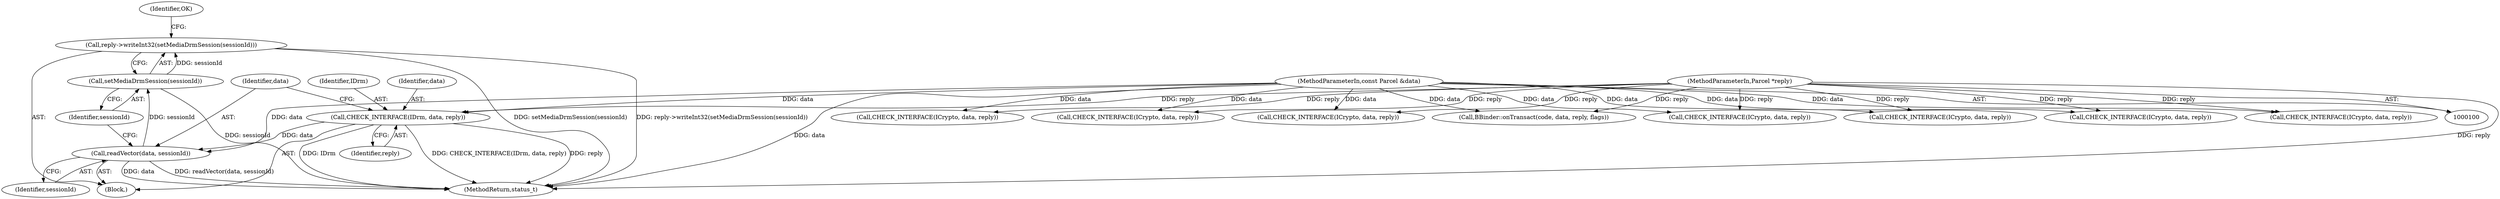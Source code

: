 digraph "0_Android_22f824feac43d5758f9a70b77f2aca840ba62c3b@API" {
"1000459" [label="(Call,reply->writeInt32(setMediaDrmSession(sessionId)))"];
"1000460" [label="(Call,setMediaDrmSession(sessionId))"];
"1000456" [label="(Call,readVector(data, sessionId))"];
"1000451" [label="(Call,CHECK_INTERFACE(IDrm, data, reply))"];
"1000102" [label="(MethodParameterIn,const Parcel &data)"];
"1000103" [label="(MethodParameterIn,Parcel *reply)"];
"1000461" [label="(Identifier,sessionId)"];
"1000457" [label="(Identifier,data)"];
"1000111" [label="(Call,CHECK_INTERFACE(ICrypto, data, reply))"];
"1000459" [label="(Call,reply->writeInt32(setMediaDrmSession(sessionId)))"];
"1000458" [label="(Identifier,sessionId)"];
"1000454" [label="(Identifier,reply)"];
"1000121" [label="(Call,CHECK_INTERFACE(ICrypto, data, reply))"];
"1000137" [label="(Call,CHECK_INTERFACE(ICrypto, data, reply))"];
"1000210" [label="(Call,CHECK_INTERFACE(ICrypto, data, reply))"];
"1000460" [label="(Call,setMediaDrmSession(sessionId))"];
"1000103" [label="(MethodParameterIn,Parcel *reply)"];
"1000102" [label="(MethodParameterIn,const Parcel &data)"];
"1000453" [label="(Identifier,data)"];
"1000451" [label="(Call,CHECK_INTERFACE(IDrm, data, reply))"];
"1000471" [label="(MethodReturn,status_t)"];
"1000452" [label="(Identifier,IDrm)"];
"1000466" [label="(Call,BBinder::onTransact(code, data, reply, flags))"];
"1000195" [label="(Call,CHECK_INTERFACE(ICrypto, data, reply))"];
"1000432" [label="(Call,CHECK_INTERFACE(ICrypto, data, reply))"];
"1000456" [label="(Call,readVector(data, sessionId))"];
"1000185" [label="(Call,CHECK_INTERFACE(ICrypto, data, reply))"];
"1000450" [label="(Block,)"];
"1000463" [label="(Identifier,OK)"];
"1000459" -> "1000450"  [label="AST: "];
"1000459" -> "1000460"  [label="CFG: "];
"1000460" -> "1000459"  [label="AST: "];
"1000463" -> "1000459"  [label="CFG: "];
"1000459" -> "1000471"  [label="DDG: setMediaDrmSession(sessionId)"];
"1000459" -> "1000471"  [label="DDG: reply->writeInt32(setMediaDrmSession(sessionId))"];
"1000460" -> "1000459"  [label="DDG: sessionId"];
"1000460" -> "1000461"  [label="CFG: "];
"1000461" -> "1000460"  [label="AST: "];
"1000460" -> "1000471"  [label="DDG: sessionId"];
"1000456" -> "1000460"  [label="DDG: sessionId"];
"1000456" -> "1000450"  [label="AST: "];
"1000456" -> "1000458"  [label="CFG: "];
"1000457" -> "1000456"  [label="AST: "];
"1000458" -> "1000456"  [label="AST: "];
"1000461" -> "1000456"  [label="CFG: "];
"1000456" -> "1000471"  [label="DDG: data"];
"1000456" -> "1000471"  [label="DDG: readVector(data, sessionId)"];
"1000451" -> "1000456"  [label="DDG: data"];
"1000102" -> "1000456"  [label="DDG: data"];
"1000451" -> "1000450"  [label="AST: "];
"1000451" -> "1000454"  [label="CFG: "];
"1000452" -> "1000451"  [label="AST: "];
"1000453" -> "1000451"  [label="AST: "];
"1000454" -> "1000451"  [label="AST: "];
"1000457" -> "1000451"  [label="CFG: "];
"1000451" -> "1000471"  [label="DDG: IDrm"];
"1000451" -> "1000471"  [label="DDG: CHECK_INTERFACE(IDrm, data, reply)"];
"1000451" -> "1000471"  [label="DDG: reply"];
"1000102" -> "1000451"  [label="DDG: data"];
"1000103" -> "1000451"  [label="DDG: reply"];
"1000102" -> "1000100"  [label="AST: "];
"1000102" -> "1000471"  [label="DDG: data"];
"1000102" -> "1000111"  [label="DDG: data"];
"1000102" -> "1000121"  [label="DDG: data"];
"1000102" -> "1000137"  [label="DDG: data"];
"1000102" -> "1000185"  [label="DDG: data"];
"1000102" -> "1000195"  [label="DDG: data"];
"1000102" -> "1000210"  [label="DDG: data"];
"1000102" -> "1000432"  [label="DDG: data"];
"1000102" -> "1000466"  [label="DDG: data"];
"1000103" -> "1000100"  [label="AST: "];
"1000103" -> "1000471"  [label="DDG: reply"];
"1000103" -> "1000111"  [label="DDG: reply"];
"1000103" -> "1000121"  [label="DDG: reply"];
"1000103" -> "1000137"  [label="DDG: reply"];
"1000103" -> "1000185"  [label="DDG: reply"];
"1000103" -> "1000195"  [label="DDG: reply"];
"1000103" -> "1000210"  [label="DDG: reply"];
"1000103" -> "1000432"  [label="DDG: reply"];
"1000103" -> "1000466"  [label="DDG: reply"];
}
